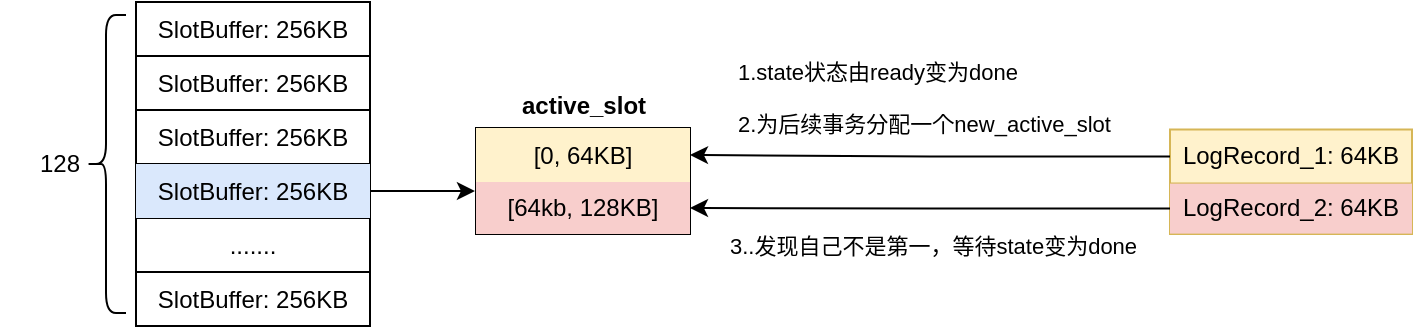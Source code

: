 <mxfile version="20.2.3" type="github">
  <diagram id="-tvNhFlNC7BwzJ4lHVjw" name="第 1 页">
    <mxGraphModel dx="946" dy="500" grid="0" gridSize="10" guides="1" tooltips="1" connect="1" arrows="1" fold="1" page="1" pageScale="1" pageWidth="827" pageHeight="1169" math="0" shadow="0">
      <root>
        <mxCell id="0" />
        <mxCell id="1" parent="0" />
        <mxCell id="Ur4AeyVfiQ6JuB7hjZdn-18" value="" style="shape=table;html=1;whiteSpace=wrap;startSize=0;container=1;collapsible=0;childLayout=tableLayout;" vertex="1" parent="1">
          <mxGeometry x="76" y="239" width="117" height="162.06" as="geometry" />
        </mxCell>
        <mxCell id="Ur4AeyVfiQ6JuB7hjZdn-19" value="" style="shape=tableRow;horizontal=0;startSize=0;swimlaneHead=0;swimlaneBody=0;top=0;left=0;bottom=0;right=0;collapsible=0;dropTarget=0;fillColor=none;points=[[0,0.5],[1,0.5]];portConstraint=eastwest;" vertex="1" parent="Ur4AeyVfiQ6JuB7hjZdn-18">
          <mxGeometry width="117" height="27" as="geometry" />
        </mxCell>
        <mxCell id="Ur4AeyVfiQ6JuB7hjZdn-20" value="SlotBuffer: 256KB" style="shape=partialRectangle;html=1;whiteSpace=wrap;connectable=0;fillColor=none;top=0;left=0;bottom=0;right=0;overflow=hidden;" vertex="1" parent="Ur4AeyVfiQ6JuB7hjZdn-19">
          <mxGeometry width="117" height="27" as="geometry">
            <mxRectangle width="117" height="27" as="alternateBounds" />
          </mxGeometry>
        </mxCell>
        <mxCell id="Ur4AeyVfiQ6JuB7hjZdn-33" style="shape=tableRow;horizontal=0;startSize=0;swimlaneHead=0;swimlaneBody=0;top=0;left=0;bottom=0;right=0;collapsible=0;dropTarget=0;fillColor=none;points=[[0,0.5],[1,0.5]];portConstraint=eastwest;" vertex="1" parent="Ur4AeyVfiQ6JuB7hjZdn-18">
          <mxGeometry y="27" width="117" height="27" as="geometry" />
        </mxCell>
        <mxCell id="Ur4AeyVfiQ6JuB7hjZdn-34" value="SlotBuffer: 256KB" style="shape=partialRectangle;html=1;whiteSpace=wrap;connectable=0;fillColor=none;top=0;left=0;bottom=0;right=0;overflow=hidden;" vertex="1" parent="Ur4AeyVfiQ6JuB7hjZdn-33">
          <mxGeometry width="117" height="27" as="geometry">
            <mxRectangle width="117" height="27" as="alternateBounds" />
          </mxGeometry>
        </mxCell>
        <mxCell id="Ur4AeyVfiQ6JuB7hjZdn-31" style="shape=tableRow;horizontal=0;startSize=0;swimlaneHead=0;swimlaneBody=0;top=0;left=0;bottom=0;right=0;collapsible=0;dropTarget=0;fillColor=none;points=[[0,0.5],[1,0.5]];portConstraint=eastwest;" vertex="1" parent="Ur4AeyVfiQ6JuB7hjZdn-18">
          <mxGeometry y="54" width="117" height="27" as="geometry" />
        </mxCell>
        <mxCell id="Ur4AeyVfiQ6JuB7hjZdn-32" value="SlotBuffer: 256KB" style="shape=partialRectangle;html=1;whiteSpace=wrap;connectable=0;fillColor=none;top=0;left=0;bottom=0;right=0;overflow=hidden;" vertex="1" parent="Ur4AeyVfiQ6JuB7hjZdn-31">
          <mxGeometry width="117" height="27" as="geometry">
            <mxRectangle width="117" height="27" as="alternateBounds" />
          </mxGeometry>
        </mxCell>
        <mxCell id="Ur4AeyVfiQ6JuB7hjZdn-42" style="shape=tableRow;horizontal=0;startSize=0;swimlaneHead=0;swimlaneBody=0;top=0;left=0;bottom=0;right=0;collapsible=0;dropTarget=0;fillColor=none;points=[[0,0.5],[1,0.5]];portConstraint=eastwest;" vertex="1" parent="Ur4AeyVfiQ6JuB7hjZdn-18">
          <mxGeometry y="81" width="117" height="27" as="geometry" />
        </mxCell>
        <mxCell id="Ur4AeyVfiQ6JuB7hjZdn-43" value="SlotBuffer: 256KB" style="shape=partialRectangle;html=1;whiteSpace=wrap;connectable=0;fillColor=#dae8fc;top=0;left=0;bottom=0;right=0;overflow=hidden;strokeColor=#6c8ebf;" vertex="1" parent="Ur4AeyVfiQ6JuB7hjZdn-42">
          <mxGeometry width="117" height="27" as="geometry">
            <mxRectangle width="117" height="27" as="alternateBounds" />
          </mxGeometry>
        </mxCell>
        <mxCell id="Ur4AeyVfiQ6JuB7hjZdn-44" style="shape=tableRow;horizontal=0;startSize=0;swimlaneHead=0;swimlaneBody=0;top=0;left=0;bottom=0;right=0;collapsible=0;dropTarget=0;fillColor=none;points=[[0,0.5],[1,0.5]];portConstraint=eastwest;" vertex="1" parent="Ur4AeyVfiQ6JuB7hjZdn-18">
          <mxGeometry y="108" width="117" height="27" as="geometry" />
        </mxCell>
        <mxCell id="Ur4AeyVfiQ6JuB7hjZdn-45" value="......." style="shape=partialRectangle;html=1;whiteSpace=wrap;connectable=0;fillColor=none;top=0;left=0;bottom=0;right=0;overflow=hidden;" vertex="1" parent="Ur4AeyVfiQ6JuB7hjZdn-44">
          <mxGeometry width="117" height="27" as="geometry">
            <mxRectangle width="117" height="27" as="alternateBounds" />
          </mxGeometry>
        </mxCell>
        <mxCell id="Ur4AeyVfiQ6JuB7hjZdn-46" style="shape=tableRow;horizontal=0;startSize=0;swimlaneHead=0;swimlaneBody=0;top=0;left=0;bottom=0;right=0;collapsible=0;dropTarget=0;fillColor=none;points=[[0,0.5],[1,0.5]];portConstraint=eastwest;" vertex="1" parent="Ur4AeyVfiQ6JuB7hjZdn-18">
          <mxGeometry y="135" width="117" height="27" as="geometry" />
        </mxCell>
        <mxCell id="Ur4AeyVfiQ6JuB7hjZdn-47" value="SlotBuffer: 256KB" style="shape=partialRectangle;html=1;whiteSpace=wrap;connectable=0;fillColor=none;top=0;left=0;bottom=0;right=0;overflow=hidden;" vertex="1" parent="Ur4AeyVfiQ6JuB7hjZdn-46">
          <mxGeometry width="117" height="27" as="geometry">
            <mxRectangle width="117" height="27" as="alternateBounds" />
          </mxGeometry>
        </mxCell>
        <mxCell id="Ur4AeyVfiQ6JuB7hjZdn-48" value="" style="shape=curlyBracket;whiteSpace=wrap;html=1;rounded=1;" vertex="1" parent="1">
          <mxGeometry x="51" y="245.53" width="20" height="149" as="geometry" />
        </mxCell>
        <mxCell id="Ur4AeyVfiQ6JuB7hjZdn-49" value="128" style="text;html=1;strokeColor=none;fillColor=none;align=center;verticalAlign=middle;whiteSpace=wrap;rounded=0;" vertex="1" parent="1">
          <mxGeometry x="8" y="305.03" width="60" height="30" as="geometry" />
        </mxCell>
        <mxCell id="Ur4AeyVfiQ6JuB7hjZdn-53" value="" style="shape=table;html=1;whiteSpace=wrap;startSize=0;container=1;collapsible=0;childLayout=tableLayout;" vertex="1" parent="1">
          <mxGeometry x="246" y="302" width="107" height="53" as="geometry" />
        </mxCell>
        <mxCell id="Ur4AeyVfiQ6JuB7hjZdn-54" value="" style="shape=tableRow;horizontal=0;startSize=0;swimlaneHead=0;swimlaneBody=0;top=0;left=0;bottom=0;right=0;collapsible=0;dropTarget=0;fillColor=none;points=[[0,0.5],[1,0.5]];portConstraint=eastwest;" vertex="1" parent="Ur4AeyVfiQ6JuB7hjZdn-53">
          <mxGeometry width="107" height="27" as="geometry" />
        </mxCell>
        <mxCell id="Ur4AeyVfiQ6JuB7hjZdn-55" value="[0, 64KB]" style="shape=partialRectangle;html=1;whiteSpace=wrap;connectable=0;fillColor=#fff2cc;top=0;left=0;bottom=0;right=0;overflow=hidden;strokeColor=#d6b656;" vertex="1" parent="Ur4AeyVfiQ6JuB7hjZdn-54">
          <mxGeometry width="107" height="27" as="geometry">
            <mxRectangle width="107" height="27" as="alternateBounds" />
          </mxGeometry>
        </mxCell>
        <mxCell id="Ur4AeyVfiQ6JuB7hjZdn-73" style="shape=tableRow;horizontal=0;startSize=0;swimlaneHead=0;swimlaneBody=0;top=0;left=0;bottom=0;right=0;collapsible=0;dropTarget=0;fillColor=none;points=[[0,0.5],[1,0.5]];portConstraint=eastwest;" vertex="1" parent="Ur4AeyVfiQ6JuB7hjZdn-53">
          <mxGeometry y="27" width="107" height="26" as="geometry" />
        </mxCell>
        <mxCell id="Ur4AeyVfiQ6JuB7hjZdn-74" value="[64kb, 128KB]" style="shape=partialRectangle;html=1;whiteSpace=wrap;connectable=0;fillColor=#f8cecc;top=0;left=0;bottom=0;right=0;overflow=hidden;strokeColor=#b85450;" vertex="1" parent="Ur4AeyVfiQ6JuB7hjZdn-73">
          <mxGeometry width="107" height="26" as="geometry">
            <mxRectangle width="107" height="26" as="alternateBounds" />
          </mxGeometry>
        </mxCell>
        <mxCell id="Ur4AeyVfiQ6JuB7hjZdn-77" style="edgeStyle=orthogonalEdgeStyle;rounded=0;orthogonalLoop=1;jettySize=auto;html=1;" edge="1" parent="1" source="Ur4AeyVfiQ6JuB7hjZdn-42">
          <mxGeometry relative="1" as="geometry">
            <mxPoint x="245.459" y="333.5" as="targetPoint" />
          </mxGeometry>
        </mxCell>
        <mxCell id="Ur4AeyVfiQ6JuB7hjZdn-78" value="" style="shape=table;html=1;whiteSpace=wrap;startSize=0;container=1;collapsible=0;childLayout=tableLayout;fillColor=#fff2cc;strokeColor=#d6b656;" vertex="1" parent="1">
          <mxGeometry x="593" y="302.81" width="121" height="52.191" as="geometry" />
        </mxCell>
        <mxCell id="Ur4AeyVfiQ6JuB7hjZdn-79" value="" style="shape=tableRow;horizontal=0;startSize=0;swimlaneHead=0;swimlaneBody=0;top=0;left=0;bottom=0;right=0;collapsible=0;dropTarget=0;fillColor=none;points=[[0,0.5],[1,0.5]];portConstraint=eastwest;" vertex="1" parent="Ur4AeyVfiQ6JuB7hjZdn-78">
          <mxGeometry width="121" height="27" as="geometry" />
        </mxCell>
        <mxCell id="Ur4AeyVfiQ6JuB7hjZdn-80" value="LogRecord_1: 64KB" style="shape=partialRectangle;html=1;whiteSpace=wrap;connectable=0;fillColor=none;top=0;left=0;bottom=0;right=0;overflow=hidden;" vertex="1" parent="Ur4AeyVfiQ6JuB7hjZdn-79">
          <mxGeometry width="121" height="27" as="geometry">
            <mxRectangle width="121" height="27" as="alternateBounds" />
          </mxGeometry>
        </mxCell>
        <mxCell id="Ur4AeyVfiQ6JuB7hjZdn-81" style="shape=tableRow;horizontal=0;startSize=0;swimlaneHead=0;swimlaneBody=0;top=0;left=0;bottom=0;right=0;collapsible=0;dropTarget=0;fillColor=none;points=[[0,0.5],[1,0.5]];portConstraint=eastwest;" vertex="1" parent="Ur4AeyVfiQ6JuB7hjZdn-78">
          <mxGeometry y="27" width="121" height="25" as="geometry" />
        </mxCell>
        <mxCell id="Ur4AeyVfiQ6JuB7hjZdn-82" value="LogRecord_2: 64KB" style="shape=partialRectangle;html=1;whiteSpace=wrap;connectable=0;fillColor=#f8cecc;top=0;left=0;bottom=0;right=0;overflow=hidden;strokeColor=#b85450;" vertex="1" parent="Ur4AeyVfiQ6JuB7hjZdn-81">
          <mxGeometry width="121" height="25" as="geometry">
            <mxRectangle width="121" height="25" as="alternateBounds" />
          </mxGeometry>
        </mxCell>
        <mxCell id="Ur4AeyVfiQ6JuB7hjZdn-86" style="edgeStyle=orthogonalEdgeStyle;rounded=0;orthogonalLoop=1;jettySize=auto;html=1;entryX=1;entryY=0.5;entryDx=0;entryDy=0;" edge="1" parent="1" source="Ur4AeyVfiQ6JuB7hjZdn-79" target="Ur4AeyVfiQ6JuB7hjZdn-54">
          <mxGeometry relative="1" as="geometry">
            <mxPoint x="359.124" y="312" as="targetPoint" />
          </mxGeometry>
        </mxCell>
        <mxCell id="Ur4AeyVfiQ6JuB7hjZdn-87" value="active_slot" style="text;html=1;strokeColor=none;fillColor=none;align=center;verticalAlign=middle;whiteSpace=wrap;rounded=0;fontStyle=1" vertex="1" parent="1">
          <mxGeometry x="270" y="276" width="60" height="30" as="geometry" />
        </mxCell>
        <mxCell id="Ur4AeyVfiQ6JuB7hjZdn-88" value="&lt;font style=&quot;font-size: 11px;&quot;&gt;1.state状态由ready变为done&lt;br&gt;&lt;br&gt;2.为后续事务分配一个new_active_slot&lt;br&gt;&lt;/font&gt;" style="text;html=1;strokeColor=none;fillColor=none;align=left;verticalAlign=middle;whiteSpace=wrap;rounded=0;fontSize=7;" vertex="1" parent="1">
          <mxGeometry x="375" y="259" width="227" height="55" as="geometry" />
        </mxCell>
        <mxCell id="Ur4AeyVfiQ6JuB7hjZdn-89" value="&lt;font style=&quot;font-size: 11px;&quot;&gt;3..发现自己不是第一，等待state变为done&lt;br&gt;&lt;br&gt;&lt;br&gt;&lt;/font&gt;" style="text;html=1;strokeColor=none;fillColor=none;align=left;verticalAlign=middle;whiteSpace=wrap;rounded=0;fontSize=7;" vertex="1" parent="1">
          <mxGeometry x="371" y="346.06" width="227" height="55" as="geometry" />
        </mxCell>
        <mxCell id="Ur4AeyVfiQ6JuB7hjZdn-90" style="edgeStyle=orthogonalEdgeStyle;rounded=0;orthogonalLoop=1;jettySize=auto;html=1;entryX=1;entryY=0.5;entryDx=0;entryDy=0;fontSize=11;" edge="1" parent="1" source="Ur4AeyVfiQ6JuB7hjZdn-81" target="Ur4AeyVfiQ6JuB7hjZdn-73">
          <mxGeometry relative="1" as="geometry" />
        </mxCell>
      </root>
    </mxGraphModel>
  </diagram>
</mxfile>
